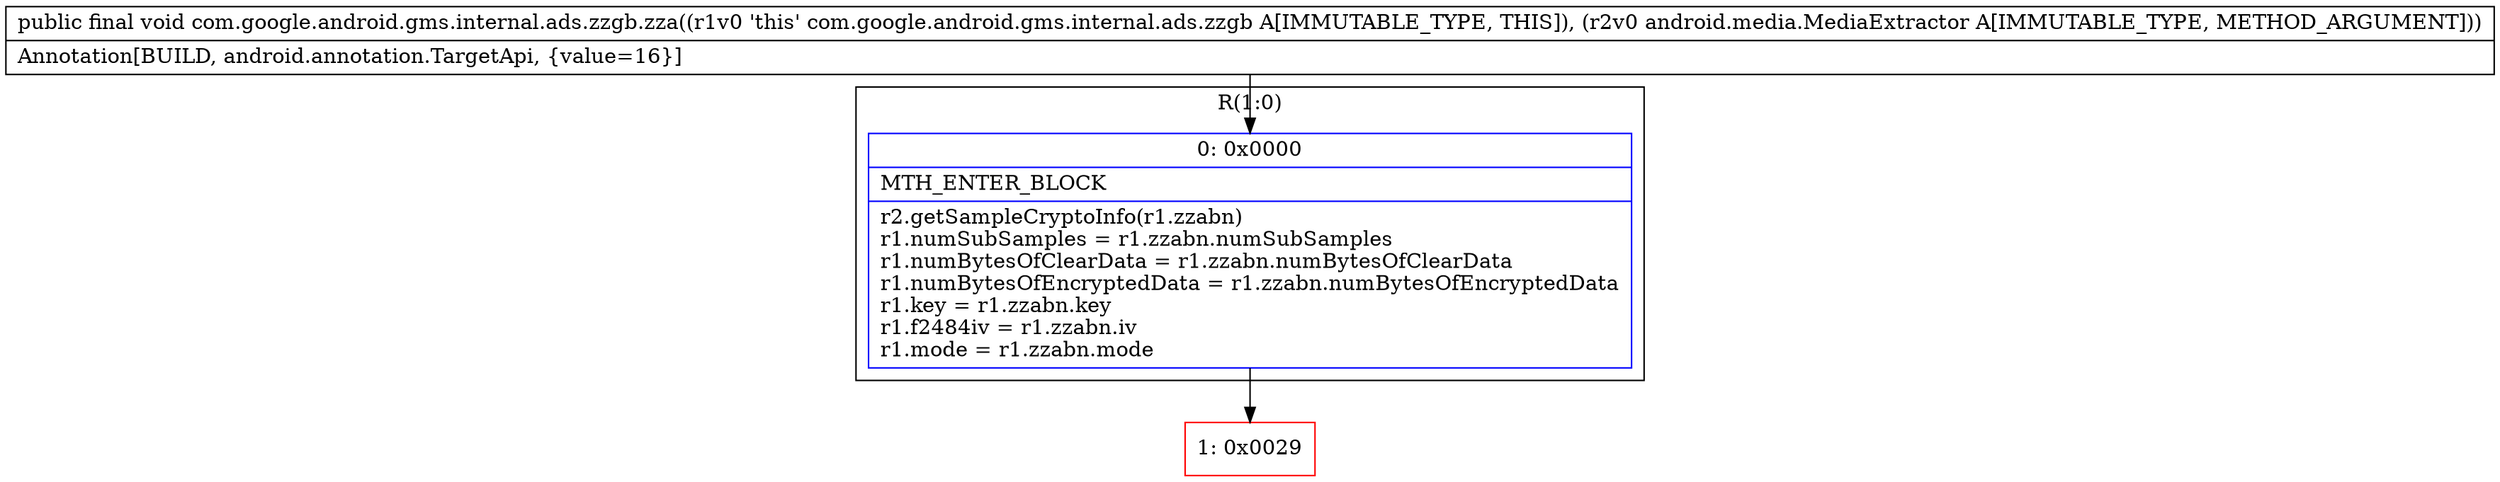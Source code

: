 digraph "CFG forcom.google.android.gms.internal.ads.zzgb.zza(Landroid\/media\/MediaExtractor;)V" {
subgraph cluster_Region_1309988962 {
label = "R(1:0)";
node [shape=record,color=blue];
Node_0 [shape=record,label="{0\:\ 0x0000|MTH_ENTER_BLOCK\l|r2.getSampleCryptoInfo(r1.zzabn)\lr1.numSubSamples = r1.zzabn.numSubSamples\lr1.numBytesOfClearData = r1.zzabn.numBytesOfClearData\lr1.numBytesOfEncryptedData = r1.zzabn.numBytesOfEncryptedData\lr1.key = r1.zzabn.key\lr1.f2484iv = r1.zzabn.iv\lr1.mode = r1.zzabn.mode\l}"];
}
Node_1 [shape=record,color=red,label="{1\:\ 0x0029}"];
MethodNode[shape=record,label="{public final void com.google.android.gms.internal.ads.zzgb.zza((r1v0 'this' com.google.android.gms.internal.ads.zzgb A[IMMUTABLE_TYPE, THIS]), (r2v0 android.media.MediaExtractor A[IMMUTABLE_TYPE, METHOD_ARGUMENT]))  | Annotation[BUILD, android.annotation.TargetApi, \{value=16\}]\l}"];
MethodNode -> Node_0;
Node_0 -> Node_1;
}

